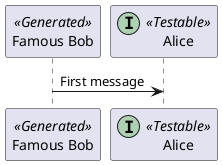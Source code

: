 @startuml
'可以使用 << 和 >> 给参与者添加构造类型。
'在构造类型中，你可以使用 (X,color) 格式的语法添加一个圆圈圈起来的字符。

participant "Famous Bob" as Bob << Generated >>
participant Alice << (I,#ADD1B2) Testable >>
Bob->Alice: First message

@enduml